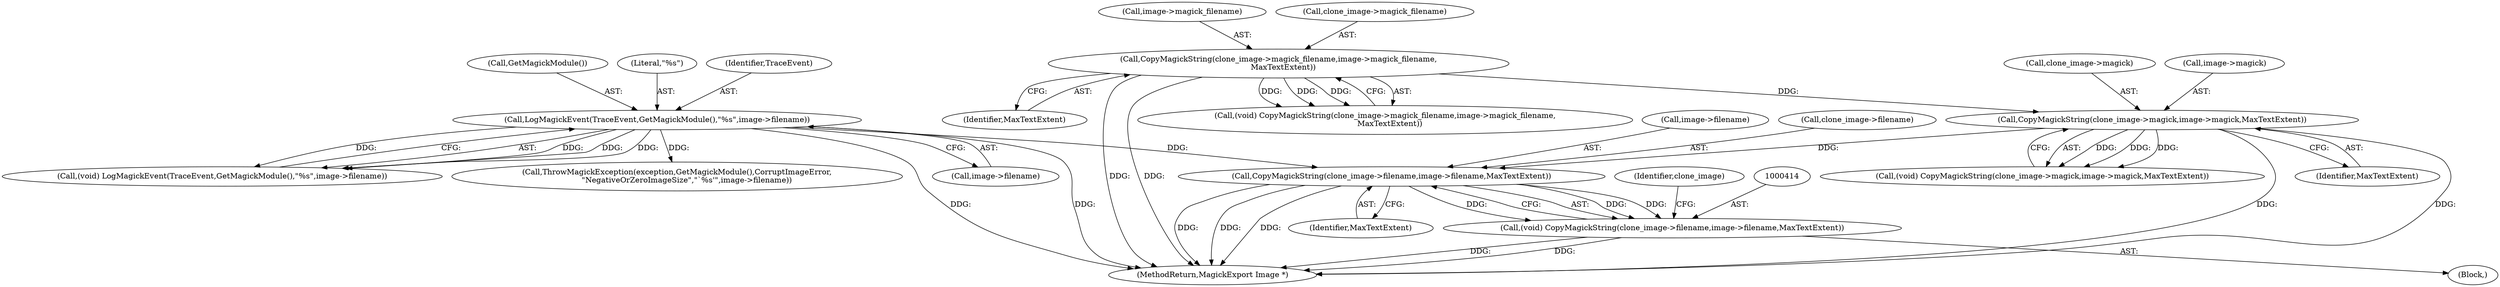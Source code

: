 digraph "0_ImageMagick_01843366d6a7b96e22ad7bb67f3df7d9fd4d5d74@pointer" {
"1000415" [label="(Call,CopyMagickString(clone_image->filename,image->filename,MaxTextExtent))"];
"1000132" [label="(Call,LogMagickEvent(TraceEvent,GetMagickModule(),\"%s\",image->filename))"];
"1000405" [label="(Call,CopyMagickString(clone_image->magick,image->magick,MaxTextExtent))"];
"1000395" [label="(Call,CopyMagickString(clone_image->magick_filename,image->magick_filename,\n    MaxTextExtent))"];
"1000413" [label="(Call,(void) CopyMagickString(clone_image->filename,image->filename,MaxTextExtent))"];
"1000403" [label="(Call,(void) CopyMagickString(clone_image->magick,image->magick,MaxTextExtent))"];
"1000406" [label="(Call,clone_image->magick)"];
"1000130" [label="(Call,(void) LogMagickEvent(TraceEvent,GetMagickModule(),\"%s\",image->filename))"];
"1000412" [label="(Identifier,MaxTextExtent)"];
"1000422" [label="(Identifier,MaxTextExtent)"];
"1000419" [label="(Call,image->filename)"];
"1000132" [label="(Call,LogMagickEvent(TraceEvent,GetMagickModule(),\"%s\",image->filename))"];
"1000402" [label="(Identifier,MaxTextExtent)"];
"1000395" [label="(Call,CopyMagickString(clone_image->magick_filename,image->magick_filename,\n    MaxTextExtent))"];
"1000134" [label="(Call,GetMagickModule())"];
"1000399" [label="(Call,image->magick_filename)"];
"1000413" [label="(Call,(void) CopyMagickString(clone_image->filename,image->filename,MaxTextExtent))"];
"1000135" [label="(Literal,\"%s\")"];
"1000166" [label="(Call,ThrowMagickException(exception,GetMagickModule(),CorruptImageError,\n        \"NegativeOrZeroImageSize\",\"`%s'\",image->filename))"];
"1000844" [label="(MethodReturn,MagickExport Image *)"];
"1000136" [label="(Call,image->filename)"];
"1000133" [label="(Identifier,TraceEvent)"];
"1000415" [label="(Call,CopyMagickString(clone_image->filename,image->filename,MaxTextExtent))"];
"1000416" [label="(Call,clone_image->filename)"];
"1000425" [label="(Identifier,clone_image)"];
"1000393" [label="(Call,(void) CopyMagickString(clone_image->magick_filename,image->magick_filename,\n    MaxTextExtent))"];
"1000405" [label="(Call,CopyMagickString(clone_image->magick,image->magick,MaxTextExtent))"];
"1000396" [label="(Call,clone_image->magick_filename)"];
"1000409" [label="(Call,image->magick)"];
"1000108" [label="(Block,)"];
"1000415" -> "1000413"  [label="AST: "];
"1000415" -> "1000422"  [label="CFG: "];
"1000416" -> "1000415"  [label="AST: "];
"1000419" -> "1000415"  [label="AST: "];
"1000422" -> "1000415"  [label="AST: "];
"1000413" -> "1000415"  [label="CFG: "];
"1000415" -> "1000844"  [label="DDG: "];
"1000415" -> "1000844"  [label="DDG: "];
"1000415" -> "1000844"  [label="DDG: "];
"1000415" -> "1000413"  [label="DDG: "];
"1000415" -> "1000413"  [label="DDG: "];
"1000415" -> "1000413"  [label="DDG: "];
"1000132" -> "1000415"  [label="DDG: "];
"1000405" -> "1000415"  [label="DDG: "];
"1000132" -> "1000130"  [label="AST: "];
"1000132" -> "1000136"  [label="CFG: "];
"1000133" -> "1000132"  [label="AST: "];
"1000134" -> "1000132"  [label="AST: "];
"1000135" -> "1000132"  [label="AST: "];
"1000136" -> "1000132"  [label="AST: "];
"1000130" -> "1000132"  [label="CFG: "];
"1000132" -> "1000844"  [label="DDG: "];
"1000132" -> "1000844"  [label="DDG: "];
"1000132" -> "1000130"  [label="DDG: "];
"1000132" -> "1000130"  [label="DDG: "];
"1000132" -> "1000130"  [label="DDG: "];
"1000132" -> "1000130"  [label="DDG: "];
"1000132" -> "1000166"  [label="DDG: "];
"1000405" -> "1000403"  [label="AST: "];
"1000405" -> "1000412"  [label="CFG: "];
"1000406" -> "1000405"  [label="AST: "];
"1000409" -> "1000405"  [label="AST: "];
"1000412" -> "1000405"  [label="AST: "];
"1000403" -> "1000405"  [label="CFG: "];
"1000405" -> "1000844"  [label="DDG: "];
"1000405" -> "1000844"  [label="DDG: "];
"1000405" -> "1000403"  [label="DDG: "];
"1000405" -> "1000403"  [label="DDG: "];
"1000405" -> "1000403"  [label="DDG: "];
"1000395" -> "1000405"  [label="DDG: "];
"1000395" -> "1000393"  [label="AST: "];
"1000395" -> "1000402"  [label="CFG: "];
"1000396" -> "1000395"  [label="AST: "];
"1000399" -> "1000395"  [label="AST: "];
"1000402" -> "1000395"  [label="AST: "];
"1000393" -> "1000395"  [label="CFG: "];
"1000395" -> "1000844"  [label="DDG: "];
"1000395" -> "1000844"  [label="DDG: "];
"1000395" -> "1000393"  [label="DDG: "];
"1000395" -> "1000393"  [label="DDG: "];
"1000395" -> "1000393"  [label="DDG: "];
"1000413" -> "1000108"  [label="AST: "];
"1000414" -> "1000413"  [label="AST: "];
"1000425" -> "1000413"  [label="CFG: "];
"1000413" -> "1000844"  [label="DDG: "];
"1000413" -> "1000844"  [label="DDG: "];
}
